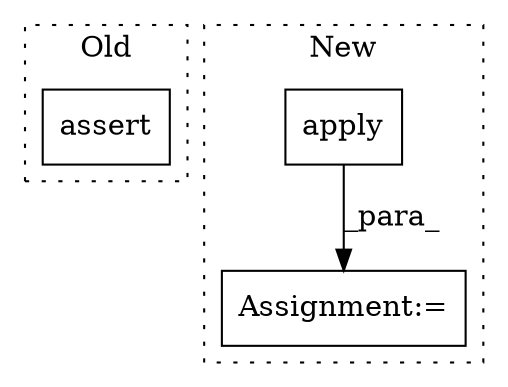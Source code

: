 digraph G {
subgraph cluster0 {
1 [label="assert" a="6" s="16060" l="7" shape="box"];
label = "Old";
style="dotted";
}
subgraph cluster1 {
2 [label="apply" a="32" s="10772,10781" l="6,1" shape="box"];
3 [label="Assignment:=" a="7" s="11148,11244" l="53,2" shape="box"];
label = "New";
style="dotted";
}
2 -> 3 [label="_para_"];
}